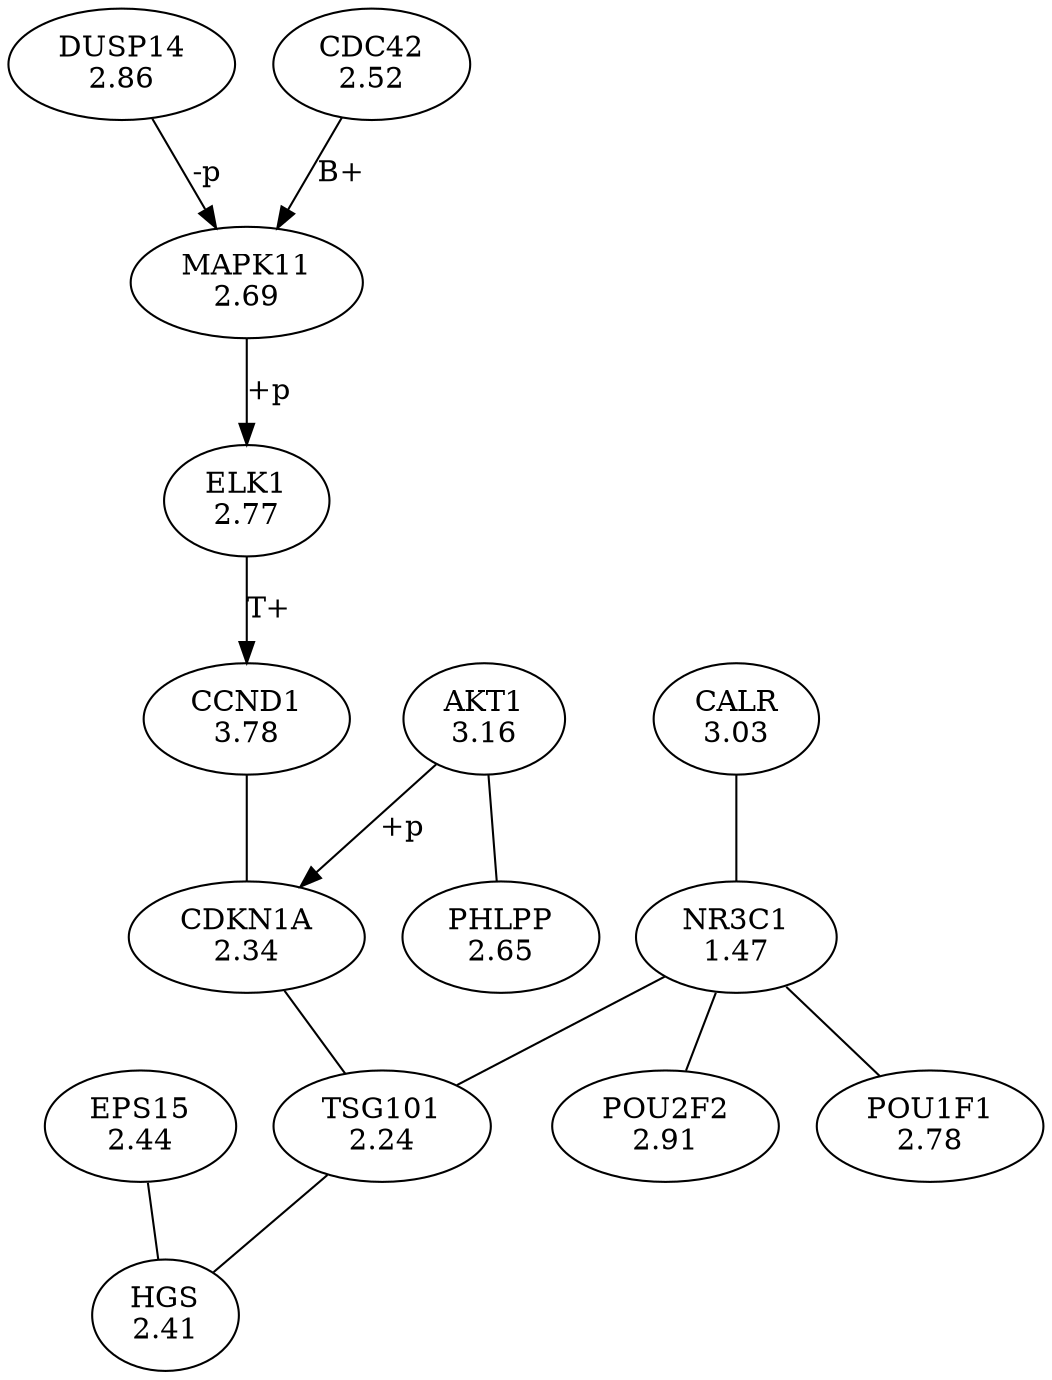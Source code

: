 digraph G {
overlap = scale ;
8060 [label = "NR3C1\n1.47" ] ; 
10894 [label = "CALR\n3.03" ] ; 
5035 [label = "POU2F2\n2.91" ] ; 
9095 [label = "POU1F1\n2.78" ] ; 
12727 [label = "TSG101\n2.24" ] ; 
3874 [label = "HGS\n2.41" ] ; 
14702 [label = "EPS15\n2.44" ] ; 
14326 [label = "CDKN1A\n2.34" ] ; 
1651 [label = "CCND1\n3.78" ] ; 
13661 [label = "AKT1\n3.16" ] ; 
5584 [label = "ELK1\n2.77" ] ; 
7060 [label = "MAPK11\n2.69" ] ; 
4991 [label = "DUSP14\n2.86" ] ; 
6775 [label = "PHLPP\n2.65" ] ; 
11933 [label = "CDC42\n2.52" ] ; 
8060 -> 12727 [arrowhead = "none" ]
8060 -> 9095 [arrowhead = "none" ]
10894 -> 8060 [arrowhead = "none" ]
8060 -> 5035 [arrowhead = "none" ]
14326 -> 12727 [arrowhead = "none" ]
12727 -> 3874 [arrowhead = "none" ]
14702 -> 3874 [arrowhead = "none" ]
5584 -> 1651 [label = "T+" ]
1651 -> 14326 [arrowhead = "none" ]
13661 -> 14326 [label = "+p" ]
7060 -> 5584 [label = "+p" ]
11933 -> 7060 [label = "B+" ]
4991 -> 7060 [label = "-p" ]
13661 -> 6775 [arrowhead = "none" ]
}
